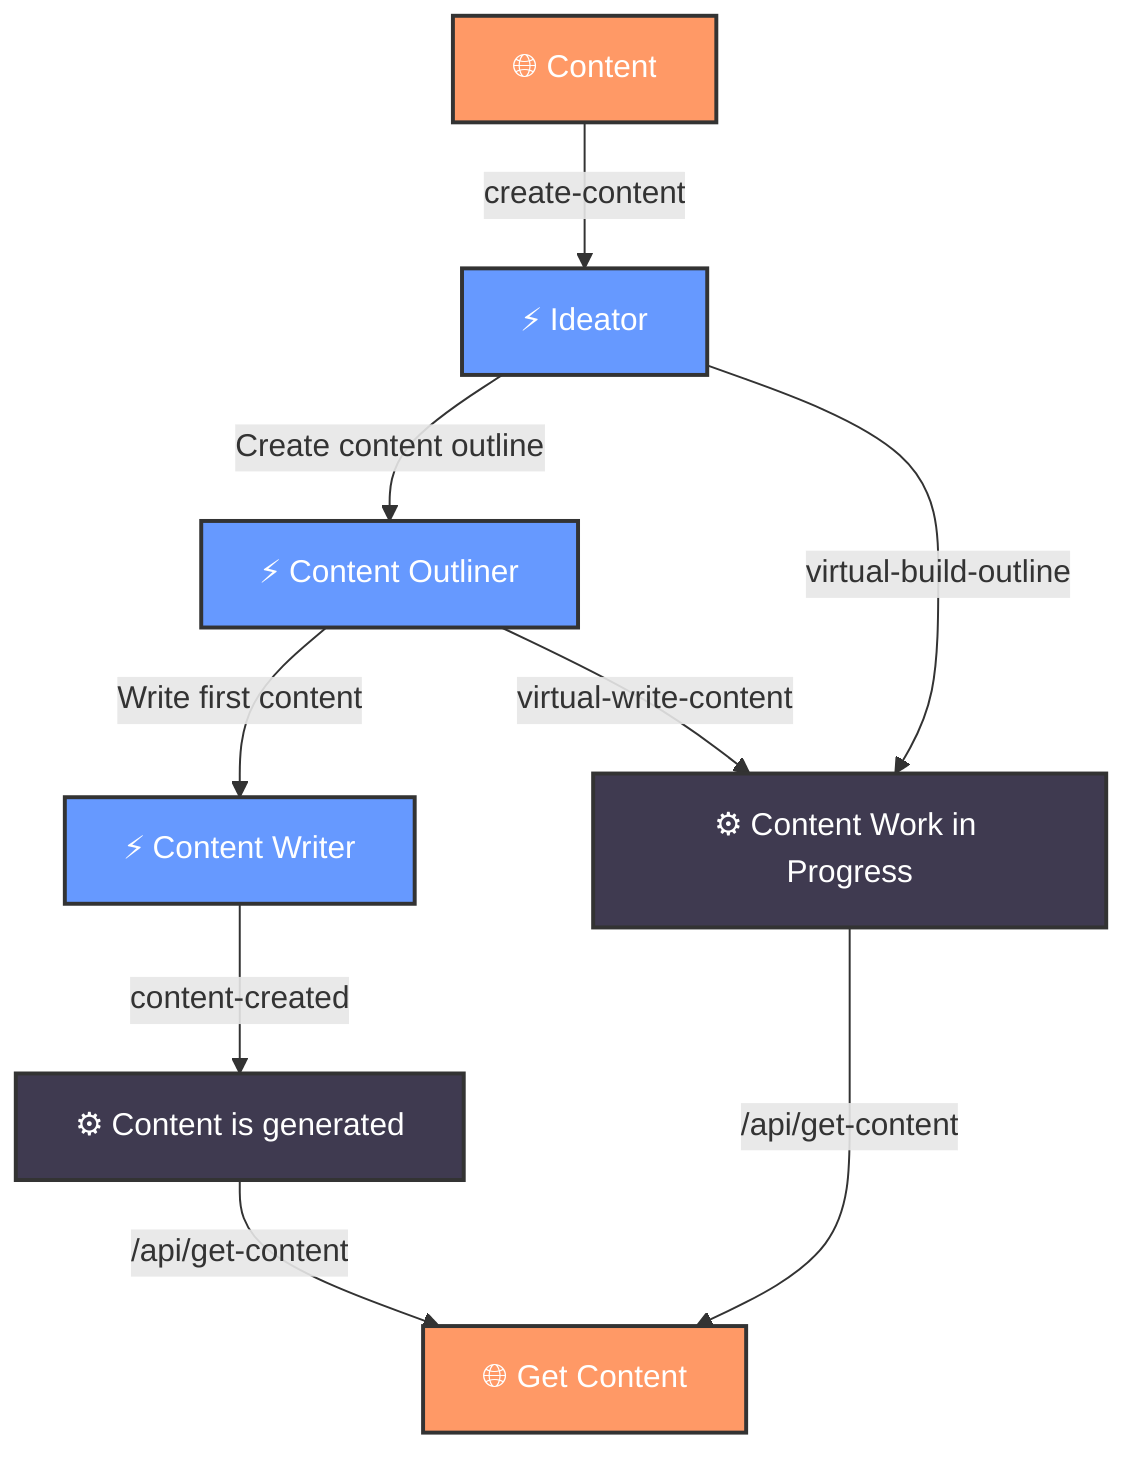 flowchart TD
    classDef apiStyle fill:#f96,stroke:#333,stroke-width:2px,color:#fff
    classDef eventStyle fill:#69f,stroke:#333,stroke-width:2px,color:#fff
    classDef cronStyle fill:#9c6,stroke:#333,stroke-width:2px,color:#fff
    classDef noopStyle fill:#3f3a50,stroke:#333,stroke-width:2px,color:#fff
    steps_content_agents_content_outliner_step["⚡ Content Outliner"]:::eventStyle
    steps_content_agents_content_writer_step["⚡ Content Writer"]:::eventStyle
    steps_content_agents_ideator_step["⚡ Ideator"]:::eventStyle
    steps_content_api_generate_content_api_step["🌐 Content"]:::apiStyle
    steps_content_api_get_content_step["🌐 Get Content"]:::apiStyle
    steps_content_content_created_step["⚙️ Content is generated"]:::noopStyle
    steps_content_content_wip_step["⚙️ Content Work in Progress"]:::noopStyle
    steps_content_agents_content_outliner_step -->|Write first content| steps_content_agents_content_writer_step
    steps_content_agents_content_outliner_step -->|virtual-write-content| steps_content_content_wip_step
    steps_content_agents_content_writer_step -->|content-created| steps_content_content_created_step
    steps_content_agents_ideator_step -->|Create content outline| steps_content_agents_content_outliner_step
    steps_content_agents_ideator_step -->|virtual-build-outline| steps_content_content_wip_step
    steps_content_api_generate_content_api_step -->|create-content| steps_content_agents_ideator_step
    steps_content_content_created_step -->|/api/get-content| steps_content_api_get_content_step
    steps_content_content_wip_step -->|/api/get-content| steps_content_api_get_content_step